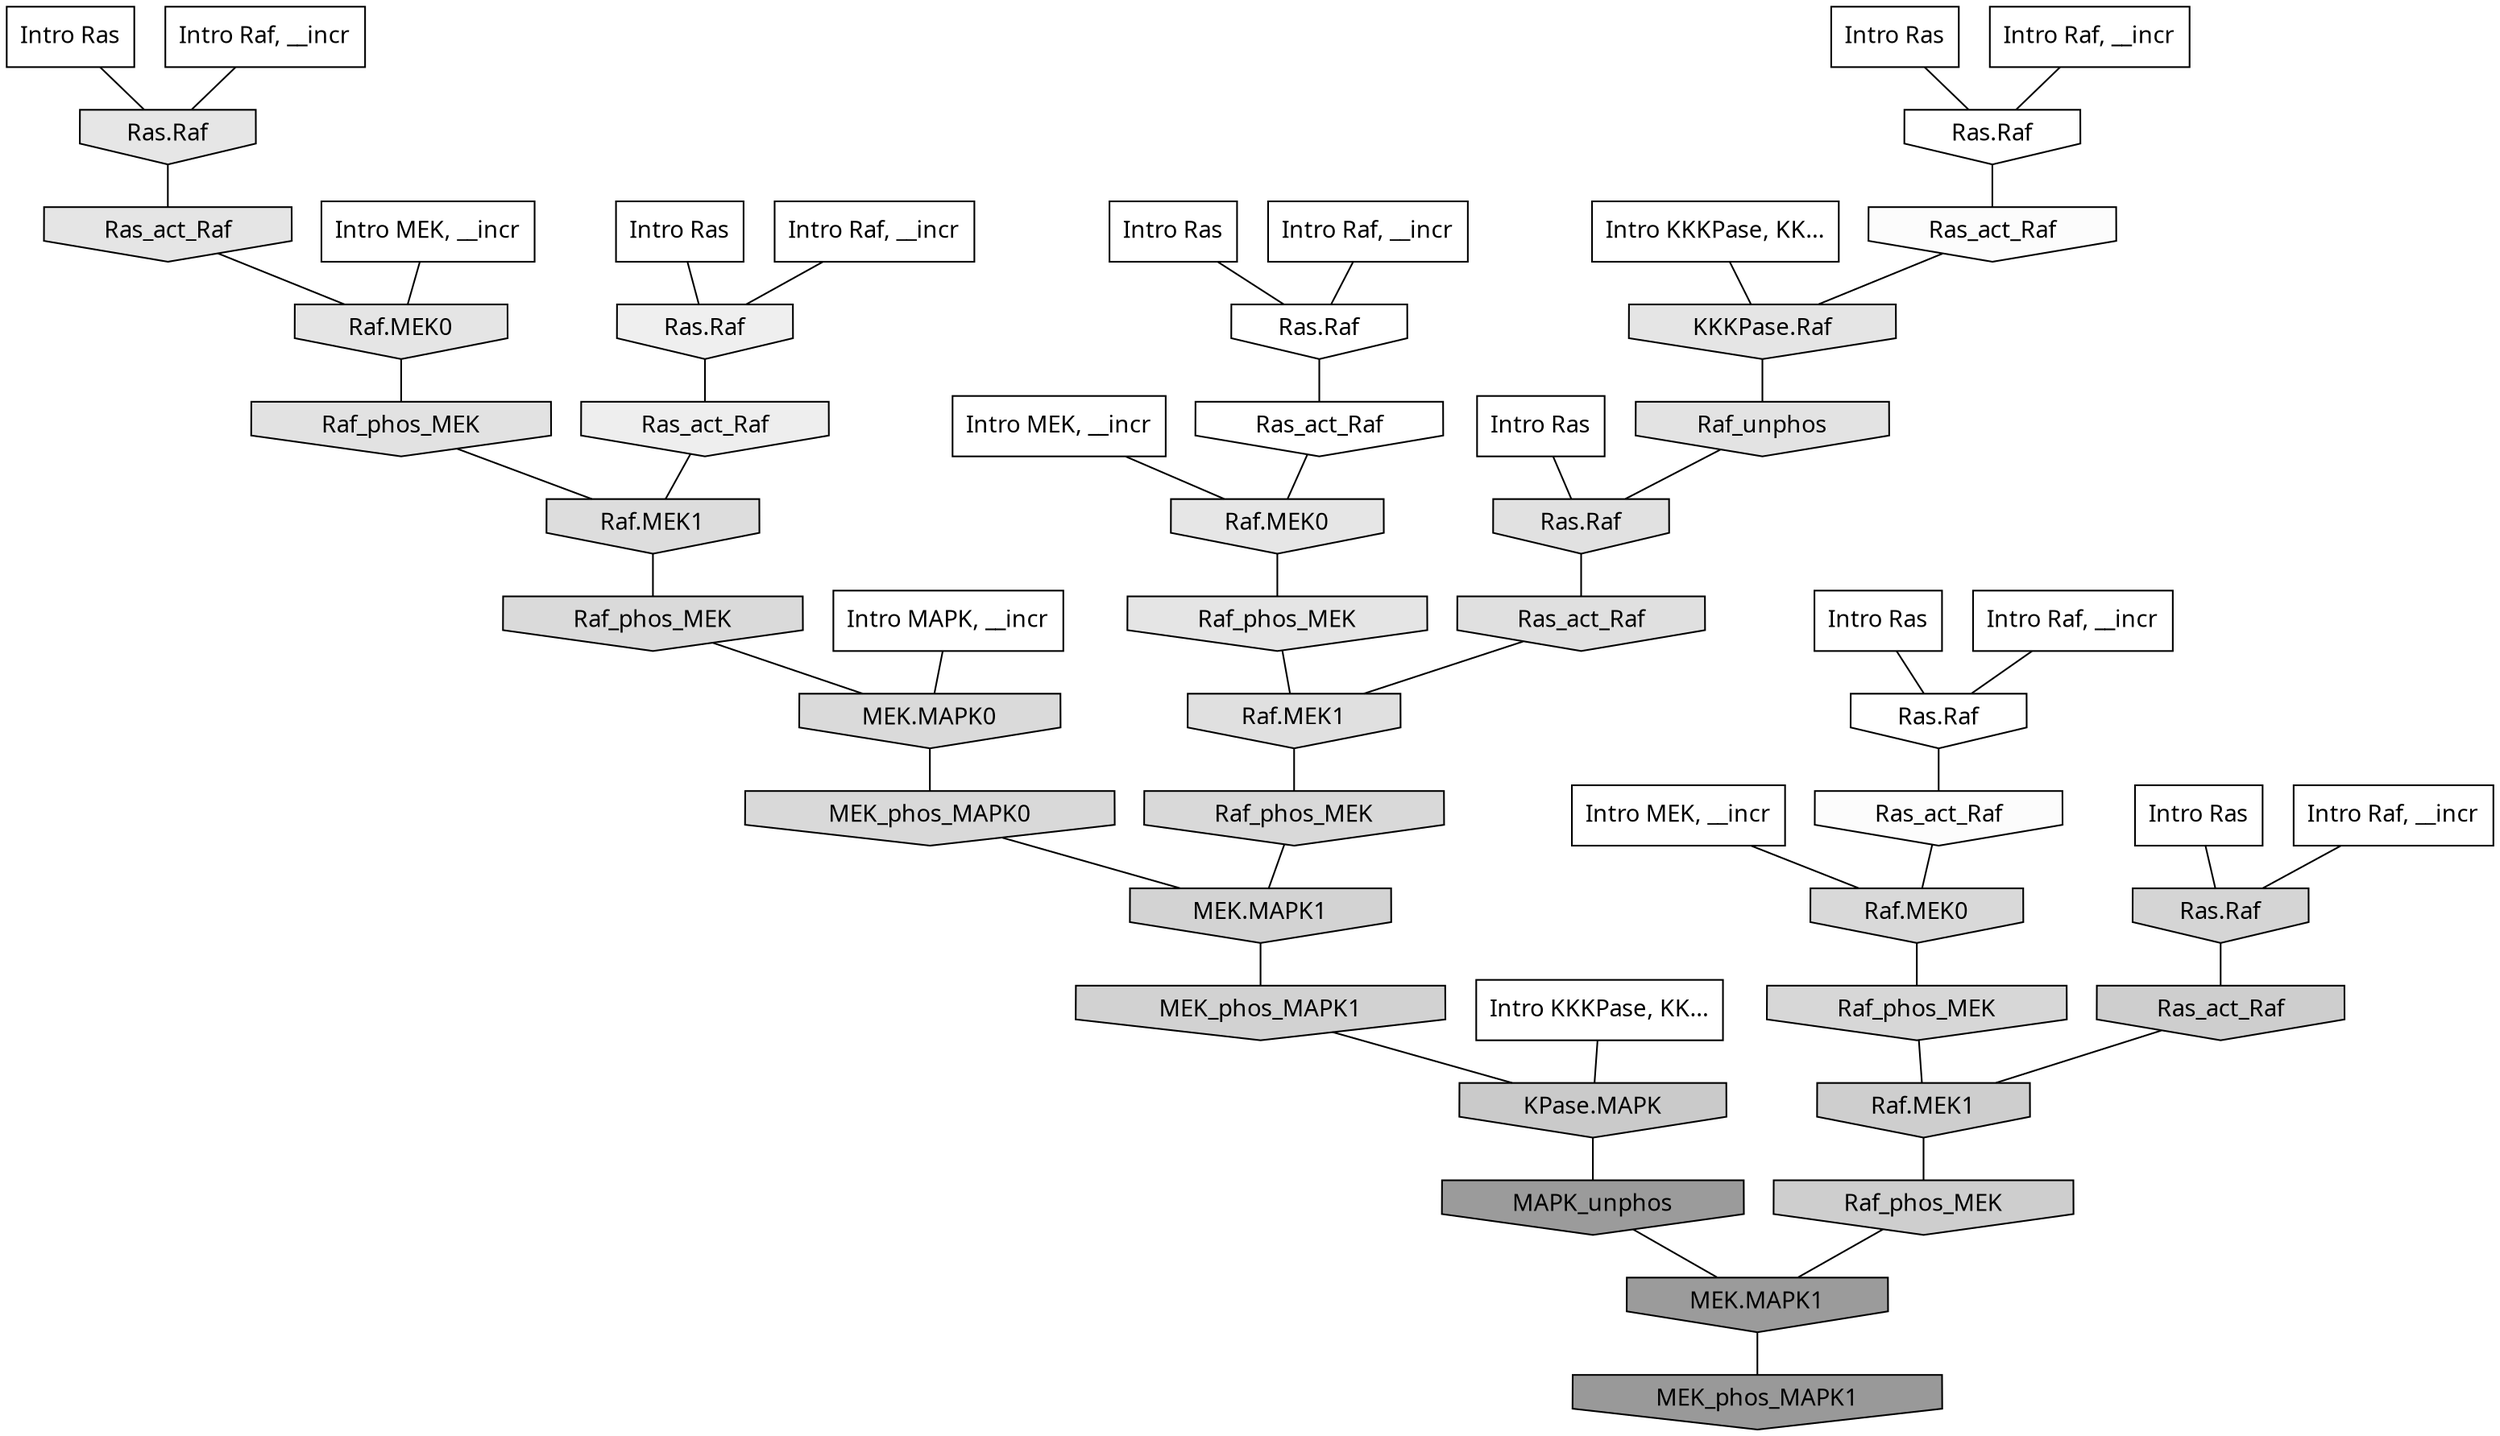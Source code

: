 digraph G{
  rankdir="TB";
  ranksep=0.30;
  node [fontname="CMU Serif"];
  edge [fontname="CMU Serif"];
  
  2 [label="Intro Ras", shape=rectangle, style=filled, fillcolor="0.000 0.000 1.000"]
  
  16 [label="Intro Ras", shape=rectangle, style=filled, fillcolor="0.000 0.000 1.000"]
  
  35 [label="Intro Ras", shape=rectangle, style=filled, fillcolor="0.000 0.000 1.000"]
  
  41 [label="Intro Ras", shape=rectangle, style=filled, fillcolor="0.000 0.000 1.000"]
  
  49 [label="Intro Ras", shape=rectangle, style=filled, fillcolor="0.000 0.000 1.000"]
  
  90 [label="Intro Ras", shape=rectangle, style=filled, fillcolor="0.000 0.000 1.000"]
  
  94 [label="Intro Ras", shape=rectangle, style=filled, fillcolor="0.000 0.000 1.000"]
  
  256 [label="Intro Raf, __incr", shape=rectangle, style=filled, fillcolor="0.000 0.000 1.000"]
  
  531 [label="Intro Raf, __incr", shape=rectangle, style=filled, fillcolor="0.000 0.000 1.000"]
  
  646 [label="Intro Raf, __incr", shape=rectangle, style=filled, fillcolor="0.000 0.000 1.000"]
  
  824 [label="Intro Raf, __incr", shape=rectangle, style=filled, fillcolor="0.000 0.000 1.000"]
  
  938 [label="Intro Raf, __incr", shape=rectangle, style=filled, fillcolor="0.000 0.000 1.000"]
  
  1004 [label="Intro Raf, __incr", shape=rectangle, style=filled, fillcolor="0.000 0.000 1.000"]
  
  1270 [label="Intro MEK, __incr", shape=rectangle, style=filled, fillcolor="0.000 0.000 1.000"]
  
  1567 [label="Intro MEK, __incr", shape=rectangle, style=filled, fillcolor="0.000 0.000 1.000"]
  
  1582 [label="Intro MEK, __incr", shape=rectangle, style=filled, fillcolor="0.000 0.000 1.000"]
  
  2555 [label="Intro MAPK, __incr", shape=rectangle, style=filled, fillcolor="0.000 0.000 1.000"]
  
  3129 [label="Intro KKKPase, KK...", shape=rectangle, style=filled, fillcolor="0.000 0.000 1.000"]
  
  3183 [label="Intro KKKPase, KK...", shape=rectangle, style=filled, fillcolor="0.000 0.000 1.000"]
  
  3267 [label="Ras.Raf", shape=invhouse, style=filled, fillcolor="0.000 0.000 1.000"]
  
  3283 [label="Ras.Raf", shape=invhouse, style=filled, fillcolor="0.000 0.000 1.000"]
  
  3301 [label="Ras.Raf", shape=invhouse, style=filled, fillcolor="0.000 0.000 1.000"]
  
  3336 [label="Ras_act_Raf", shape=invhouse, style=filled, fillcolor="0.000 0.000 0.998"]
  
  3472 [label="Ras_act_Raf", shape=invhouse, style=filled, fillcolor="0.000 0.000 0.986"]
  
  3480 [label="Ras_act_Raf", shape=invhouse, style=filled, fillcolor="0.000 0.000 0.985"]
  
  4685 [label="Ras.Raf", shape=invhouse, style=filled, fillcolor="0.000 0.000 0.934"]
  
  4763 [label="Ras_act_Raf", shape=invhouse, style=filled, fillcolor="0.000 0.000 0.931"]
  
  5742 [label="Raf.MEK0", shape=invhouse, style=filled, fillcolor="0.000 0.000 0.900"]
  
  5759 [label="Ras.Raf", shape=invhouse, style=filled, fillcolor="0.000 0.000 0.899"]
  
  5812 [label="KKKPase.Raf", shape=invhouse, style=filled, fillcolor="0.000 0.000 0.898"]
  
  5840 [label="Ras_act_Raf", shape=invhouse, style=filled, fillcolor="0.000 0.000 0.898"]
  
  5845 [label="Raf.MEK0", shape=invhouse, style=filled, fillcolor="0.000 0.000 0.898"]
  
  5965 [label="Raf_phos_MEK", shape=invhouse, style=filled, fillcolor="0.000 0.000 0.895"]
  
  6199 [label="Raf_unphos", shape=invhouse, style=filled, fillcolor="0.000 0.000 0.887"]
  
  6243 [label="Raf_phos_MEK", shape=invhouse, style=filled, fillcolor="0.000 0.000 0.886"]
  
  6567 [label="Ras.Raf", shape=invhouse, style=filled, fillcolor="0.000 0.000 0.879"]
  
  6675 [label="Ras_act_Raf", shape=invhouse, style=filled, fillcolor="0.000 0.000 0.877"]
  
  6678 [label="Raf.MEK1", shape=invhouse, style=filled, fillcolor="0.000 0.000 0.877"]
  
  7232 [label="Raf.MEK1", shape=invhouse, style=filled, fillcolor="0.000 0.000 0.866"]
  
  7887 [label="Raf_phos_MEK", shape=invhouse, style=filled, fillcolor="0.000 0.000 0.855"]
  
  7890 [label="MEK.MAPK0", shape=invhouse, style=filled, fillcolor="0.000 0.000 0.855"]
  
  8141 [label="Raf.MEK0", shape=invhouse, style=filled, fillcolor="0.000 0.000 0.851"]
  
  8198 [label="MEK_phos_MAPK0", shape=invhouse, style=filled, fillcolor="0.000 0.000 0.850"]
  
  8329 [label="Raf_phos_MEK", shape=invhouse, style=filled, fillcolor="0.000 0.000 0.848"]
  
  8585 [label="Raf_phos_MEK", shape=invhouse, style=filled, fillcolor="0.000 0.000 0.843"]
  
  9251 [label="Ras.Raf", shape=invhouse, style=filled, fillcolor="0.000 0.000 0.833"]
  
  9883 [label="MEK.MAPK1", shape=invhouse, style=filled, fillcolor="0.000 0.000 0.826"]
  
  10141 [label="MEK_phos_MAPK1", shape=invhouse, style=filled, fillcolor="0.000 0.000 0.822"]
  
  11705 [label="Ras_act_Raf", shape=invhouse, style=filled, fillcolor="0.000 0.000 0.806"]
  
  11708 [label="Raf.MEK1", shape=invhouse, style=filled, fillcolor="0.000 0.000 0.806"]
  
  11709 [label="Raf_phos_MEK", shape=invhouse, style=filled, fillcolor="0.000 0.000 0.806"]
  
  13220 [label="KPase.MAPK", shape=invhouse, style=filled, fillcolor="0.000 0.000 0.792"]
  
  22217 [label="MAPK_unphos", shape=invhouse, style=filled, fillcolor="0.000 0.000 0.606"]
  
  22219 [label="MEK.MAPK1", shape=invhouse, style=filled, fillcolor="0.000 0.000 0.606"]
  
  22403 [label="MEK_phos_MAPK1", shape=invhouse, style=filled, fillcolor="0.000 0.000 0.600"]
  
  
  22219 -> 22403 [dir=none, color="0.000 0.000 0.000"] 
  22217 -> 22219 [dir=none, color="0.000 0.000 0.000"] 
  13220 -> 22217 [dir=none, color="0.000 0.000 0.000"] 
  11709 -> 22219 [dir=none, color="0.000 0.000 0.000"] 
  11708 -> 11709 [dir=none, color="0.000 0.000 0.000"] 
  11705 -> 11708 [dir=none, color="0.000 0.000 0.000"] 
  10141 -> 13220 [dir=none, color="0.000 0.000 0.000"] 
  9883 -> 10141 [dir=none, color="0.000 0.000 0.000"] 
  9251 -> 11705 [dir=none, color="0.000 0.000 0.000"] 
  8585 -> 11708 [dir=none, color="0.000 0.000 0.000"] 
  8329 -> 9883 [dir=none, color="0.000 0.000 0.000"] 
  8198 -> 9883 [dir=none, color="0.000 0.000 0.000"] 
  8141 -> 8585 [dir=none, color="0.000 0.000 0.000"] 
  7890 -> 8198 [dir=none, color="0.000 0.000 0.000"] 
  7887 -> 7890 [dir=none, color="0.000 0.000 0.000"] 
  7232 -> 7887 [dir=none, color="0.000 0.000 0.000"] 
  6678 -> 8329 [dir=none, color="0.000 0.000 0.000"] 
  6675 -> 6678 [dir=none, color="0.000 0.000 0.000"] 
  6567 -> 6675 [dir=none, color="0.000 0.000 0.000"] 
  6243 -> 7232 [dir=none, color="0.000 0.000 0.000"] 
  6199 -> 6567 [dir=none, color="0.000 0.000 0.000"] 
  5965 -> 6678 [dir=none, color="0.000 0.000 0.000"] 
  5845 -> 6243 [dir=none, color="0.000 0.000 0.000"] 
  5840 -> 5845 [dir=none, color="0.000 0.000 0.000"] 
  5812 -> 6199 [dir=none, color="0.000 0.000 0.000"] 
  5759 -> 5840 [dir=none, color="0.000 0.000 0.000"] 
  5742 -> 5965 [dir=none, color="0.000 0.000 0.000"] 
  4763 -> 7232 [dir=none, color="0.000 0.000 0.000"] 
  4685 -> 4763 [dir=none, color="0.000 0.000 0.000"] 
  3480 -> 8141 [dir=none, color="0.000 0.000 0.000"] 
  3472 -> 5812 [dir=none, color="0.000 0.000 0.000"] 
  3336 -> 5742 [dir=none, color="0.000 0.000 0.000"] 
  3301 -> 3336 [dir=none, color="0.000 0.000 0.000"] 
  3283 -> 3480 [dir=none, color="0.000 0.000 0.000"] 
  3267 -> 3472 [dir=none, color="0.000 0.000 0.000"] 
  3183 -> 5812 [dir=none, color="0.000 0.000 0.000"] 
  3129 -> 13220 [dir=none, color="0.000 0.000 0.000"] 
  2555 -> 7890 [dir=none, color="0.000 0.000 0.000"] 
  1582 -> 5845 [dir=none, color="0.000 0.000 0.000"] 
  1567 -> 8141 [dir=none, color="0.000 0.000 0.000"] 
  1270 -> 5742 [dir=none, color="0.000 0.000 0.000"] 
  1004 -> 5759 [dir=none, color="0.000 0.000 0.000"] 
  938 -> 3267 [dir=none, color="0.000 0.000 0.000"] 
  824 -> 3301 [dir=none, color="0.000 0.000 0.000"] 
  646 -> 9251 [dir=none, color="0.000 0.000 0.000"] 
  531 -> 3283 [dir=none, color="0.000 0.000 0.000"] 
  256 -> 4685 [dir=none, color="0.000 0.000 0.000"] 
  94 -> 3283 [dir=none, color="0.000 0.000 0.000"] 
  90 -> 4685 [dir=none, color="0.000 0.000 0.000"] 
  49 -> 3267 [dir=none, color="0.000 0.000 0.000"] 
  41 -> 3301 [dir=none, color="0.000 0.000 0.000"] 
  35 -> 6567 [dir=none, color="0.000 0.000 0.000"] 
  16 -> 9251 [dir=none, color="0.000 0.000 0.000"] 
  2 -> 5759 [dir=none, color="0.000 0.000 0.000"] 
  
  }
